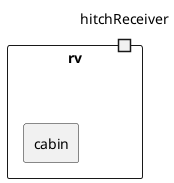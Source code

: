 {
  "sha1": "85ms2rwqrtgocmrdltkalyql2kmo5yz",
  "insertion": {
    "when": "2024-05-30T20:48:21.346Z",
    "url": "https://github.com/plantuml/plantuml-epl/pull/1",
    "user": "plantuml@gmail.com"
  }
}
@startuml

rectangle "rv" {
port "hitchReceiver"
rectangle "cabin"
}

@enduml

